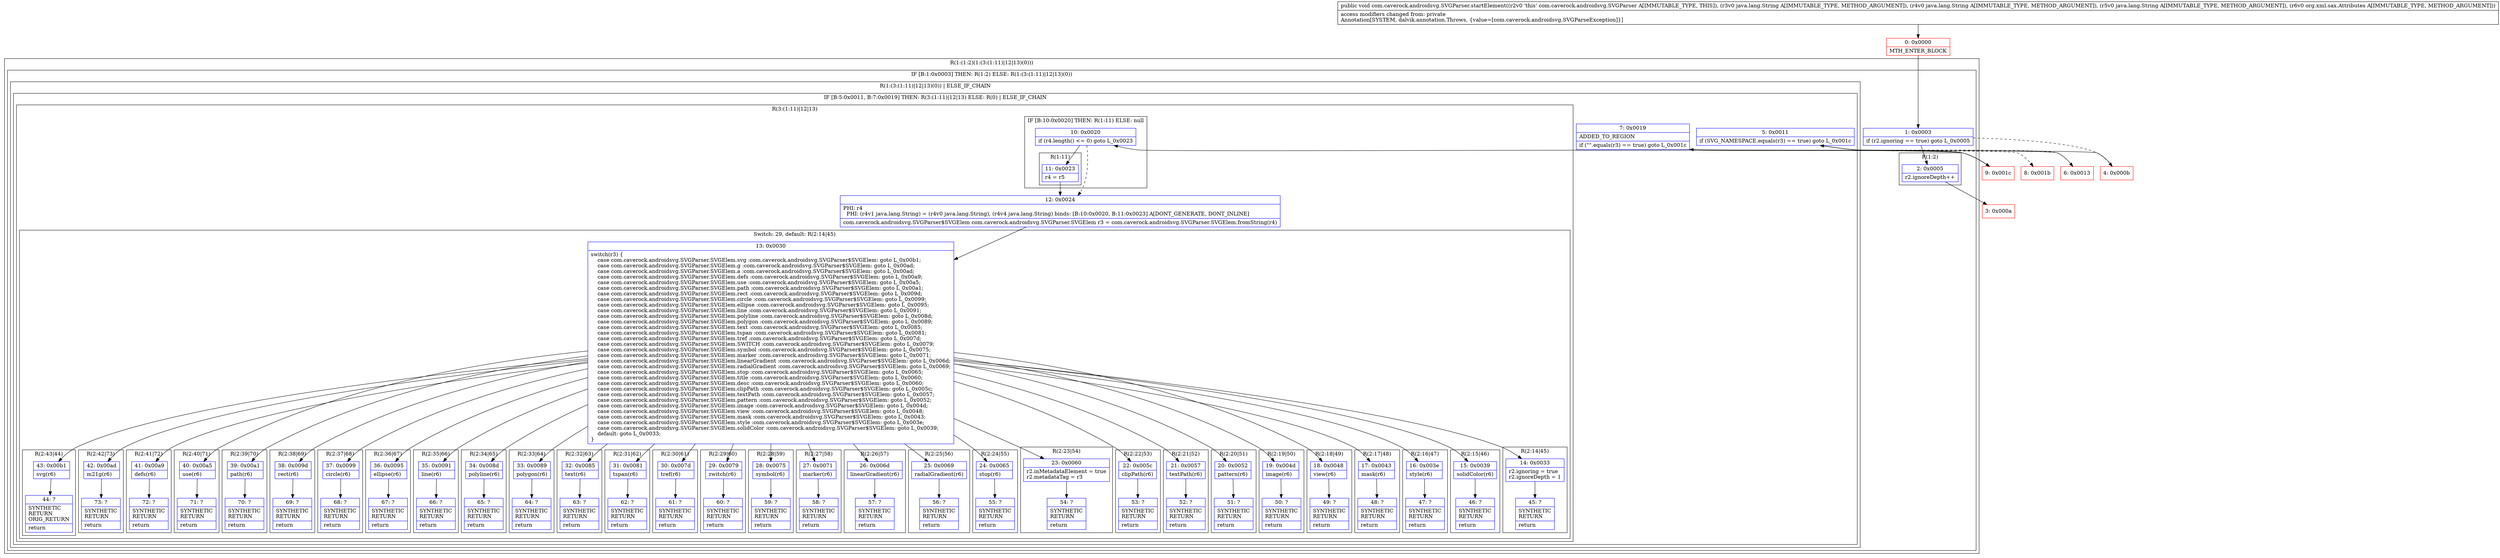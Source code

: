 digraph "CFG forcom.caverock.androidsvg.SVGParser.startElement(Ljava\/lang\/String;Ljava\/lang\/String;Ljava\/lang\/String;Lorg\/xml\/sax\/Attributes;)V" {
subgraph cluster_Region_488380404 {
label = "R(1:(1:2)(1:(3:(1:11)|12|13)(0)))";
node [shape=record,color=blue];
subgraph cluster_IfRegion_1510038311 {
label = "IF [B:1:0x0003] THEN: R(1:2) ELSE: R(1:(3:(1:11)|12|13)(0))";
node [shape=record,color=blue];
Node_1 [shape=record,label="{1\:\ 0x0003|if (r2.ignoring == true) goto L_0x0005\l}"];
subgraph cluster_Region_272089012 {
label = "R(1:2)";
node [shape=record,color=blue];
Node_2 [shape=record,label="{2\:\ 0x0005|r2.ignoreDepth++\l}"];
}
subgraph cluster_Region_2040594404 {
label = "R(1:(3:(1:11)|12|13)(0)) | ELSE_IF_CHAIN\l";
node [shape=record,color=blue];
subgraph cluster_IfRegion_75429011 {
label = "IF [B:5:0x0011, B:7:0x0019] THEN: R(3:(1:11)|12|13) ELSE: R(0) | ELSE_IF_CHAIN\l";
node [shape=record,color=blue];
Node_5 [shape=record,label="{5\:\ 0x0011|if (SVG_NAMESPACE.equals(r3) == true) goto L_0x001c\l}"];
Node_7 [shape=record,label="{7\:\ 0x0019|ADDED_TO_REGION\l|if (\"\".equals(r3) == true) goto L_0x001c\l}"];
subgraph cluster_Region_969405677 {
label = "R(3:(1:11)|12|13)";
node [shape=record,color=blue];
subgraph cluster_IfRegion_1417043800 {
label = "IF [B:10:0x0020] THEN: R(1:11) ELSE: null";
node [shape=record,color=blue];
Node_10 [shape=record,label="{10\:\ 0x0020|if (r4.length() \<= 0) goto L_0x0023\l}"];
subgraph cluster_Region_2031190141 {
label = "R(1:11)";
node [shape=record,color=blue];
Node_11 [shape=record,label="{11\:\ 0x0023|r4 = r5\l}"];
}
}
Node_12 [shape=record,label="{12\:\ 0x0024|PHI: r4 \l  PHI: (r4v1 java.lang.String) = (r4v0 java.lang.String), (r4v4 java.lang.String) binds: [B:10:0x0020, B:11:0x0023] A[DONT_GENERATE, DONT_INLINE]\l|com.caverock.androidsvg.SVGParser$SVGElem com.caverock.androidsvg.SVGParser.SVGElem r3 = com.caverock.androidsvg.SVGParser.SVGElem.fromString(r4)\l}"];
subgraph cluster_SwitchRegion_1481106668 {
label = "Switch: 29, default: R(2:14|45)";
node [shape=record,color=blue];
Node_13 [shape=record,label="{13\:\ 0x0030|switch(r3) \{\l    case com.caverock.androidsvg.SVGParser.SVGElem.svg :com.caverock.androidsvg.SVGParser$SVGElem: goto L_0x00b1;\l    case com.caverock.androidsvg.SVGParser.SVGElem.g :com.caverock.androidsvg.SVGParser$SVGElem: goto L_0x00ad;\l    case com.caverock.androidsvg.SVGParser.SVGElem.a :com.caverock.androidsvg.SVGParser$SVGElem: goto L_0x00ad;\l    case com.caverock.androidsvg.SVGParser.SVGElem.defs :com.caverock.androidsvg.SVGParser$SVGElem: goto L_0x00a9;\l    case com.caverock.androidsvg.SVGParser.SVGElem.use :com.caverock.androidsvg.SVGParser$SVGElem: goto L_0x00a5;\l    case com.caverock.androidsvg.SVGParser.SVGElem.path :com.caverock.androidsvg.SVGParser$SVGElem: goto L_0x00a1;\l    case com.caverock.androidsvg.SVGParser.SVGElem.rect :com.caverock.androidsvg.SVGParser$SVGElem: goto L_0x009d;\l    case com.caverock.androidsvg.SVGParser.SVGElem.circle :com.caverock.androidsvg.SVGParser$SVGElem: goto L_0x0099;\l    case com.caverock.androidsvg.SVGParser.SVGElem.ellipse :com.caverock.androidsvg.SVGParser$SVGElem: goto L_0x0095;\l    case com.caverock.androidsvg.SVGParser.SVGElem.line :com.caverock.androidsvg.SVGParser$SVGElem: goto L_0x0091;\l    case com.caverock.androidsvg.SVGParser.SVGElem.polyline :com.caverock.androidsvg.SVGParser$SVGElem: goto L_0x008d;\l    case com.caverock.androidsvg.SVGParser.SVGElem.polygon :com.caverock.androidsvg.SVGParser$SVGElem: goto L_0x0089;\l    case com.caverock.androidsvg.SVGParser.SVGElem.text :com.caverock.androidsvg.SVGParser$SVGElem: goto L_0x0085;\l    case com.caverock.androidsvg.SVGParser.SVGElem.tspan :com.caverock.androidsvg.SVGParser$SVGElem: goto L_0x0081;\l    case com.caverock.androidsvg.SVGParser.SVGElem.tref :com.caverock.androidsvg.SVGParser$SVGElem: goto L_0x007d;\l    case com.caverock.androidsvg.SVGParser.SVGElem.SWITCH :com.caverock.androidsvg.SVGParser$SVGElem: goto L_0x0079;\l    case com.caverock.androidsvg.SVGParser.SVGElem.symbol :com.caverock.androidsvg.SVGParser$SVGElem: goto L_0x0075;\l    case com.caverock.androidsvg.SVGParser.SVGElem.marker :com.caverock.androidsvg.SVGParser$SVGElem: goto L_0x0071;\l    case com.caverock.androidsvg.SVGParser.SVGElem.linearGradient :com.caverock.androidsvg.SVGParser$SVGElem: goto L_0x006d;\l    case com.caverock.androidsvg.SVGParser.SVGElem.radialGradient :com.caverock.androidsvg.SVGParser$SVGElem: goto L_0x0069;\l    case com.caverock.androidsvg.SVGParser.SVGElem.stop :com.caverock.androidsvg.SVGParser$SVGElem: goto L_0x0065;\l    case com.caverock.androidsvg.SVGParser.SVGElem.title :com.caverock.androidsvg.SVGParser$SVGElem: goto L_0x0060;\l    case com.caverock.androidsvg.SVGParser.SVGElem.desc :com.caverock.androidsvg.SVGParser$SVGElem: goto L_0x0060;\l    case com.caverock.androidsvg.SVGParser.SVGElem.clipPath :com.caverock.androidsvg.SVGParser$SVGElem: goto L_0x005c;\l    case com.caverock.androidsvg.SVGParser.SVGElem.textPath :com.caverock.androidsvg.SVGParser$SVGElem: goto L_0x0057;\l    case com.caverock.androidsvg.SVGParser.SVGElem.pattern :com.caverock.androidsvg.SVGParser$SVGElem: goto L_0x0052;\l    case com.caverock.androidsvg.SVGParser.SVGElem.image :com.caverock.androidsvg.SVGParser$SVGElem: goto L_0x004d;\l    case com.caverock.androidsvg.SVGParser.SVGElem.view :com.caverock.androidsvg.SVGParser$SVGElem: goto L_0x0048;\l    case com.caverock.androidsvg.SVGParser.SVGElem.mask :com.caverock.androidsvg.SVGParser$SVGElem: goto L_0x0043;\l    case com.caverock.androidsvg.SVGParser.SVGElem.style :com.caverock.androidsvg.SVGParser$SVGElem: goto L_0x003e;\l    case com.caverock.androidsvg.SVGParser.SVGElem.solidColor :com.caverock.androidsvg.SVGParser$SVGElem: goto L_0x0039;\l    default: goto L_0x0033;\l\}\l}"];
subgraph cluster_Region_128982884 {
label = "R(2:43|44)";
node [shape=record,color=blue];
Node_43 [shape=record,label="{43\:\ 0x00b1|svg(r6)\l}"];
Node_44 [shape=record,label="{44\:\ ?|SYNTHETIC\lRETURN\lORIG_RETURN\l|return\l}"];
}
subgraph cluster_Region_1947838829 {
label = "R(2:42|73)";
node [shape=record,color=blue];
Node_42 [shape=record,label="{42\:\ 0x00ad|m21g(r6)\l}"];
Node_73 [shape=record,label="{73\:\ ?|SYNTHETIC\lRETURN\l|return\l}"];
}
subgraph cluster_Region_309572649 {
label = "R(2:41|72)";
node [shape=record,color=blue];
Node_41 [shape=record,label="{41\:\ 0x00a9|defs(r6)\l}"];
Node_72 [shape=record,label="{72\:\ ?|SYNTHETIC\lRETURN\l|return\l}"];
}
subgraph cluster_Region_1729420402 {
label = "R(2:40|71)";
node [shape=record,color=blue];
Node_40 [shape=record,label="{40\:\ 0x00a5|use(r6)\l}"];
Node_71 [shape=record,label="{71\:\ ?|SYNTHETIC\lRETURN\l|return\l}"];
}
subgraph cluster_Region_1624814795 {
label = "R(2:39|70)";
node [shape=record,color=blue];
Node_39 [shape=record,label="{39\:\ 0x00a1|path(r6)\l}"];
Node_70 [shape=record,label="{70\:\ ?|SYNTHETIC\lRETURN\l|return\l}"];
}
subgraph cluster_Region_1496525692 {
label = "R(2:38|69)";
node [shape=record,color=blue];
Node_38 [shape=record,label="{38\:\ 0x009d|rect(r6)\l}"];
Node_69 [shape=record,label="{69\:\ ?|SYNTHETIC\lRETURN\l|return\l}"];
}
subgraph cluster_Region_1458445967 {
label = "R(2:37|68)";
node [shape=record,color=blue];
Node_37 [shape=record,label="{37\:\ 0x0099|circle(r6)\l}"];
Node_68 [shape=record,label="{68\:\ ?|SYNTHETIC\lRETURN\l|return\l}"];
}
subgraph cluster_Region_391692140 {
label = "R(2:36|67)";
node [shape=record,color=blue];
Node_36 [shape=record,label="{36\:\ 0x0095|ellipse(r6)\l}"];
Node_67 [shape=record,label="{67\:\ ?|SYNTHETIC\lRETURN\l|return\l}"];
}
subgraph cluster_Region_847462304 {
label = "R(2:35|66)";
node [shape=record,color=blue];
Node_35 [shape=record,label="{35\:\ 0x0091|line(r6)\l}"];
Node_66 [shape=record,label="{66\:\ ?|SYNTHETIC\lRETURN\l|return\l}"];
}
subgraph cluster_Region_1923848775 {
label = "R(2:34|65)";
node [shape=record,color=blue];
Node_34 [shape=record,label="{34\:\ 0x008d|polyline(r6)\l}"];
Node_65 [shape=record,label="{65\:\ ?|SYNTHETIC\lRETURN\l|return\l}"];
}
subgraph cluster_Region_1410853115 {
label = "R(2:33|64)";
node [shape=record,color=blue];
Node_33 [shape=record,label="{33\:\ 0x0089|polygon(r6)\l}"];
Node_64 [shape=record,label="{64\:\ ?|SYNTHETIC\lRETURN\l|return\l}"];
}
subgraph cluster_Region_115773130 {
label = "R(2:32|63)";
node [shape=record,color=blue];
Node_32 [shape=record,label="{32\:\ 0x0085|text(r6)\l}"];
Node_63 [shape=record,label="{63\:\ ?|SYNTHETIC\lRETURN\l|return\l}"];
}
subgraph cluster_Region_766762889 {
label = "R(2:31|62)";
node [shape=record,color=blue];
Node_31 [shape=record,label="{31\:\ 0x0081|tspan(r6)\l}"];
Node_62 [shape=record,label="{62\:\ ?|SYNTHETIC\lRETURN\l|return\l}"];
}
subgraph cluster_Region_65278426 {
label = "R(2:30|61)";
node [shape=record,color=blue];
Node_30 [shape=record,label="{30\:\ 0x007d|tref(r6)\l}"];
Node_61 [shape=record,label="{61\:\ ?|SYNTHETIC\lRETURN\l|return\l}"];
}
subgraph cluster_Region_1759469933 {
label = "R(2:29|60)";
node [shape=record,color=blue];
Node_29 [shape=record,label="{29\:\ 0x0079|zwitch(r6)\l}"];
Node_60 [shape=record,label="{60\:\ ?|SYNTHETIC\lRETURN\l|return\l}"];
}
subgraph cluster_Region_1526542946 {
label = "R(2:28|59)";
node [shape=record,color=blue];
Node_28 [shape=record,label="{28\:\ 0x0075|symbol(r6)\l}"];
Node_59 [shape=record,label="{59\:\ ?|SYNTHETIC\lRETURN\l|return\l}"];
}
subgraph cluster_Region_1770119459 {
label = "R(2:27|58)";
node [shape=record,color=blue];
Node_27 [shape=record,label="{27\:\ 0x0071|marker(r6)\l}"];
Node_58 [shape=record,label="{58\:\ ?|SYNTHETIC\lRETURN\l|return\l}"];
}
subgraph cluster_Region_1246250760 {
label = "R(2:26|57)";
node [shape=record,color=blue];
Node_26 [shape=record,label="{26\:\ 0x006d|linearGradient(r6)\l}"];
Node_57 [shape=record,label="{57\:\ ?|SYNTHETIC\lRETURN\l|return\l}"];
}
subgraph cluster_Region_1502577445 {
label = "R(2:25|56)";
node [shape=record,color=blue];
Node_25 [shape=record,label="{25\:\ 0x0069|radialGradient(r6)\l}"];
Node_56 [shape=record,label="{56\:\ ?|SYNTHETIC\lRETURN\l|return\l}"];
}
subgraph cluster_Region_1783813204 {
label = "R(2:24|55)";
node [shape=record,color=blue];
Node_24 [shape=record,label="{24\:\ 0x0065|stop(r6)\l}"];
Node_55 [shape=record,label="{55\:\ ?|SYNTHETIC\lRETURN\l|return\l}"];
}
subgraph cluster_Region_1699621850 {
label = "R(2:23|54)";
node [shape=record,color=blue];
Node_23 [shape=record,label="{23\:\ 0x0060|r2.inMetadataElement = true\lr2.metadataTag = r3\l}"];
Node_54 [shape=record,label="{54\:\ ?|SYNTHETIC\lRETURN\l|return\l}"];
}
subgraph cluster_Region_213690564 {
label = "R(2:22|53)";
node [shape=record,color=blue];
Node_22 [shape=record,label="{22\:\ 0x005c|clipPath(r6)\l}"];
Node_53 [shape=record,label="{53\:\ ?|SYNTHETIC\lRETURN\l|return\l}"];
}
subgraph cluster_Region_71622236 {
label = "R(2:21|52)";
node [shape=record,color=blue];
Node_21 [shape=record,label="{21\:\ 0x0057|textPath(r6)\l}"];
Node_52 [shape=record,label="{52\:\ ?|SYNTHETIC\lRETURN\l|return\l}"];
}
subgraph cluster_Region_561509210 {
label = "R(2:20|51)";
node [shape=record,color=blue];
Node_20 [shape=record,label="{20\:\ 0x0052|pattern(r6)\l}"];
Node_51 [shape=record,label="{51\:\ ?|SYNTHETIC\lRETURN\l|return\l}"];
}
subgraph cluster_Region_1568371540 {
label = "R(2:19|50)";
node [shape=record,color=blue];
Node_19 [shape=record,label="{19\:\ 0x004d|image(r6)\l}"];
Node_50 [shape=record,label="{50\:\ ?|SYNTHETIC\lRETURN\l|return\l}"];
}
subgraph cluster_Region_879237815 {
label = "R(2:18|49)";
node [shape=record,color=blue];
Node_18 [shape=record,label="{18\:\ 0x0048|view(r6)\l}"];
Node_49 [shape=record,label="{49\:\ ?|SYNTHETIC\lRETURN\l|return\l}"];
}
subgraph cluster_Region_377263192 {
label = "R(2:17|48)";
node [shape=record,color=blue];
Node_17 [shape=record,label="{17\:\ 0x0043|mask(r6)\l}"];
Node_48 [shape=record,label="{48\:\ ?|SYNTHETIC\lRETURN\l|return\l}"];
}
subgraph cluster_Region_135219438 {
label = "R(2:16|47)";
node [shape=record,color=blue];
Node_16 [shape=record,label="{16\:\ 0x003e|style(r6)\l}"];
Node_47 [shape=record,label="{47\:\ ?|SYNTHETIC\lRETURN\l|return\l}"];
}
subgraph cluster_Region_250116968 {
label = "R(2:15|46)";
node [shape=record,color=blue];
Node_15 [shape=record,label="{15\:\ 0x0039|solidColor(r6)\l}"];
Node_46 [shape=record,label="{46\:\ ?|SYNTHETIC\lRETURN\l|return\l}"];
}
subgraph cluster_Region_2049009056 {
label = "R(2:14|45)";
node [shape=record,color=blue];
Node_14 [shape=record,label="{14\:\ 0x0033|r2.ignoring = true\lr2.ignoreDepth = 1\l}"];
Node_45 [shape=record,label="{45\:\ ?|SYNTHETIC\lRETURN\l|return\l}"];
}
}
}
subgraph cluster_Region_143515880 {
label = "R(0)";
node [shape=record,color=blue];
}
}
}
}
}
Node_0 [shape=record,color=red,label="{0\:\ 0x0000|MTH_ENTER_BLOCK\l}"];
Node_3 [shape=record,color=red,label="{3\:\ 0x000a}"];
Node_4 [shape=record,color=red,label="{4\:\ 0x000b}"];
Node_6 [shape=record,color=red,label="{6\:\ 0x0013}"];
Node_8 [shape=record,color=red,label="{8\:\ 0x001b}"];
Node_9 [shape=record,color=red,label="{9\:\ 0x001c}"];
MethodNode[shape=record,label="{public void com.caverock.androidsvg.SVGParser.startElement((r2v0 'this' com.caverock.androidsvg.SVGParser A[IMMUTABLE_TYPE, THIS]), (r3v0 java.lang.String A[IMMUTABLE_TYPE, METHOD_ARGUMENT]), (r4v0 java.lang.String A[IMMUTABLE_TYPE, METHOD_ARGUMENT]), (r5v0 java.lang.String A[IMMUTABLE_TYPE, METHOD_ARGUMENT]), (r6v0 org.xml.sax.Attributes A[IMMUTABLE_TYPE, METHOD_ARGUMENT]))  | access modifiers changed from: private\lAnnotation[SYSTEM, dalvik.annotation.Throws, \{value=[com.caverock.androidsvg.SVGParseException]\}]\l}"];
MethodNode -> Node_0;
Node_1 -> Node_2;
Node_1 -> Node_4[style=dashed];
Node_2 -> Node_3;
Node_5 -> Node_6[style=dashed];
Node_5 -> Node_9;
Node_7 -> Node_8[style=dashed];
Node_7 -> Node_9;
Node_10 -> Node_11;
Node_10 -> Node_12[style=dashed];
Node_11 -> Node_12;
Node_12 -> Node_13;
Node_13 -> Node_14;
Node_13 -> Node_15;
Node_13 -> Node_16;
Node_13 -> Node_17;
Node_13 -> Node_18;
Node_13 -> Node_19;
Node_13 -> Node_20;
Node_13 -> Node_21;
Node_13 -> Node_22;
Node_13 -> Node_23;
Node_13 -> Node_24;
Node_13 -> Node_25;
Node_13 -> Node_26;
Node_13 -> Node_27;
Node_13 -> Node_28;
Node_13 -> Node_29;
Node_13 -> Node_30;
Node_13 -> Node_31;
Node_13 -> Node_32;
Node_13 -> Node_33;
Node_13 -> Node_34;
Node_13 -> Node_35;
Node_13 -> Node_36;
Node_13 -> Node_37;
Node_13 -> Node_38;
Node_13 -> Node_39;
Node_13 -> Node_40;
Node_13 -> Node_41;
Node_13 -> Node_42;
Node_13 -> Node_43;
Node_43 -> Node_44;
Node_42 -> Node_73;
Node_41 -> Node_72;
Node_40 -> Node_71;
Node_39 -> Node_70;
Node_38 -> Node_69;
Node_37 -> Node_68;
Node_36 -> Node_67;
Node_35 -> Node_66;
Node_34 -> Node_65;
Node_33 -> Node_64;
Node_32 -> Node_63;
Node_31 -> Node_62;
Node_30 -> Node_61;
Node_29 -> Node_60;
Node_28 -> Node_59;
Node_27 -> Node_58;
Node_26 -> Node_57;
Node_25 -> Node_56;
Node_24 -> Node_55;
Node_23 -> Node_54;
Node_22 -> Node_53;
Node_21 -> Node_52;
Node_20 -> Node_51;
Node_19 -> Node_50;
Node_18 -> Node_49;
Node_17 -> Node_48;
Node_16 -> Node_47;
Node_15 -> Node_46;
Node_14 -> Node_45;
Node_0 -> Node_1;
Node_4 -> Node_5;
Node_6 -> Node_7;
Node_9 -> Node_10;
}

